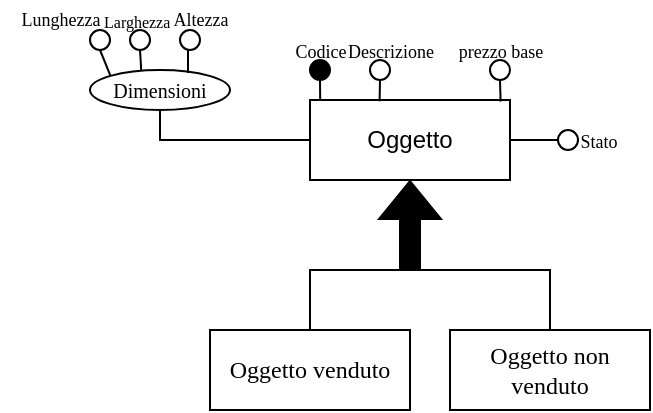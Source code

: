 <mxfile version="27.0.9">
  <diagram name="Pagina-1" id="62eeYRYBxYivXc4EpCm8">
    <mxGraphModel dx="739" dy="386" grid="1" gridSize="10" guides="1" tooltips="1" connect="1" arrows="1" fold="1" page="1" pageScale="1" pageWidth="827" pageHeight="1169" math="0" shadow="0">
      <root>
        <mxCell id="0" />
        <mxCell id="1" parent="0" />
        <mxCell id="HEdZP7zfLeFMdO8AJmWI-15" style="edgeStyle=orthogonalEdgeStyle;rounded=0;orthogonalLoop=1;jettySize=auto;html=1;exitX=1;exitY=0.5;exitDx=0;exitDy=0;entryX=0;entryY=0.5;entryDx=0;entryDy=0;endArrow=none;startFill=0;" edge="1" parent="1" source="dITzbdFzWob3oN51qDwJ-2" target="dITzbdFzWob3oN51qDwJ-29">
          <mxGeometry relative="1" as="geometry" />
        </mxCell>
        <mxCell id="dITzbdFzWob3oN51qDwJ-2" value="Oggetto" style="whiteSpace=wrap;html=1;align=center;" parent="1" vertex="1">
          <mxGeometry x="290" y="200" width="100" height="40" as="geometry" />
        </mxCell>
        <mxCell id="HEdZP7zfLeFMdO8AJmWI-13" style="edgeStyle=orthogonalEdgeStyle;rounded=0;orthogonalLoop=1;jettySize=auto;html=1;exitX=0.5;exitY=1;exitDx=0;exitDy=0;entryX=0;entryY=0.5;entryDx=0;entryDy=0;endArrow=none;startFill=0;" edge="1" parent="1" source="dITzbdFzWob3oN51qDwJ-3" target="dITzbdFzWob3oN51qDwJ-2">
          <mxGeometry relative="1" as="geometry">
            <Array as="points">
              <mxPoint x="215" y="220" />
            </Array>
          </mxGeometry>
        </mxCell>
        <mxCell id="dITzbdFzWob3oN51qDwJ-3" value="Dimensioni" style="ellipse;whiteSpace=wrap;html=1;align=center;fontSize=10;fontFamily=Times New Roman;" parent="1" vertex="1">
          <mxGeometry x="180" y="185" width="70" height="20" as="geometry" />
        </mxCell>
        <mxCell id="HEdZP7zfLeFMdO8AJmWI-8" style="rounded=0;orthogonalLoop=1;jettySize=auto;html=1;exitX=0.5;exitY=1;exitDx=0;exitDy=0;entryX=0;entryY=0;entryDx=0;entryDy=0;endArrow=none;startFill=0;" edge="1" parent="1" source="dITzbdFzWob3oN51qDwJ-5" target="dITzbdFzWob3oN51qDwJ-3">
          <mxGeometry relative="1" as="geometry" />
        </mxCell>
        <mxCell id="dITzbdFzWob3oN51qDwJ-5" value="" style="ellipse;whiteSpace=wrap;html=1;" parent="1" vertex="1">
          <mxGeometry x="180" y="165" width="10" height="10" as="geometry" />
        </mxCell>
        <mxCell id="dITzbdFzWob3oN51qDwJ-9" value="" style="ellipse;whiteSpace=wrap;html=1;" parent="1" vertex="1">
          <mxGeometry x="225" y="165" width="10" height="10" as="geometry" />
        </mxCell>
        <mxCell id="dITzbdFzWob3oN51qDwJ-13" value="Lunghezza" style="text;html=1;align=center;verticalAlign=middle;resizable=0;points=[];autosize=1;strokeColor=none;fillColor=none;fontSize=9;fontFamily=Times New Roman;" parent="1" vertex="1">
          <mxGeometry x="135" y="150" width="60" height="20" as="geometry" />
        </mxCell>
        <mxCell id="dITzbdFzWob3oN51qDwJ-17" value="Altezza" style="text;html=1;align=center;verticalAlign=middle;resizable=0;points=[];autosize=1;strokeColor=none;fillColor=none;fontFamily=Times New Roman;fontSize=9;" parent="1" vertex="1">
          <mxGeometry x="210" y="150" width="50" height="20" as="geometry" />
        </mxCell>
        <mxCell id="dITzbdFzWob3oN51qDwJ-18" value="Larghezza" style="text;whiteSpace=wrap;html=1;fontSize=8;fontFamily=Times New Roman;" parent="1" vertex="1">
          <mxGeometry x="185" y="150" width="40" height="20" as="geometry" />
        </mxCell>
        <mxCell id="dITzbdFzWob3oN51qDwJ-19" value="" style="ellipse;whiteSpace=wrap;html=1;fillColor=#000000;" parent="1" vertex="1">
          <mxGeometry x="290" y="180" width="10" height="10" as="geometry" />
        </mxCell>
        <mxCell id="dITzbdFzWob3oN51qDwJ-20" value="" style="ellipse;whiteSpace=wrap;html=1;" parent="1" vertex="1">
          <mxGeometry x="320" y="180" width="10" height="10" as="geometry" />
        </mxCell>
        <mxCell id="dITzbdFzWob3oN51qDwJ-22" style="edgeStyle=orthogonalEdgeStyle;rounded=0;orthogonalLoop=1;jettySize=auto;html=1;exitX=0.5;exitY=1;exitDx=0;exitDy=0;entryX=0.051;entryY=0.013;entryDx=0;entryDy=0;entryPerimeter=0;endArrow=none;startFill=0;" parent="1" source="dITzbdFzWob3oN51qDwJ-19" target="dITzbdFzWob3oN51qDwJ-2" edge="1">
          <mxGeometry relative="1" as="geometry" />
        </mxCell>
        <mxCell id="dITzbdFzWob3oN51qDwJ-23" value="&lt;font style=&quot;font-size: 9px;&quot; face=&quot;Times New Roman&quot;&gt;Codice&lt;/font&gt;" style="text;html=1;align=center;verticalAlign=middle;resizable=0;points=[];autosize=1;strokeColor=none;fillColor=none;" parent="1" vertex="1">
          <mxGeometry x="270" y="160" width="50" height="30" as="geometry" />
        </mxCell>
        <mxCell id="dITzbdFzWob3oN51qDwJ-24" value="&lt;font style=&quot;font-size: 9px;&quot; face=&quot;Times New Roman&quot;&gt;Descrizione&lt;/font&gt;" style="text;html=1;align=center;verticalAlign=middle;resizable=0;points=[];autosize=1;strokeColor=none;fillColor=none;" parent="1" vertex="1">
          <mxGeometry x="295" y="160" width="70" height="30" as="geometry" />
        </mxCell>
        <mxCell id="dITzbdFzWob3oN51qDwJ-26" style="edgeStyle=orthogonalEdgeStyle;rounded=0;orthogonalLoop=1;jettySize=auto;html=1;exitX=0.5;exitY=1;exitDx=0;exitDy=0;entryX=0.348;entryY=0.016;entryDx=0;entryDy=0;entryPerimeter=0;endArrow=none;startFill=0;" parent="1" source="dITzbdFzWob3oN51qDwJ-20" target="dITzbdFzWob3oN51qDwJ-2" edge="1">
          <mxGeometry relative="1" as="geometry" />
        </mxCell>
        <mxCell id="dITzbdFzWob3oN51qDwJ-27" value="" style="ellipse;whiteSpace=wrap;html=1;" parent="1" vertex="1">
          <mxGeometry x="200" y="165" width="10" height="10" as="geometry" />
        </mxCell>
        <mxCell id="dITzbdFzWob3oN51qDwJ-28" value="" style="ellipse;whiteSpace=wrap;html=1;" parent="1" vertex="1">
          <mxGeometry x="380" y="180" width="10" height="10" as="geometry" />
        </mxCell>
        <mxCell id="dITzbdFzWob3oN51qDwJ-29" value="" style="ellipse;whiteSpace=wrap;html=1;" parent="1" vertex="1">
          <mxGeometry x="414" y="215" width="10" height="10" as="geometry" />
        </mxCell>
        <mxCell id="dITzbdFzWob3oN51qDwJ-30" style="edgeStyle=orthogonalEdgeStyle;rounded=0;orthogonalLoop=1;jettySize=auto;html=1;exitX=0.5;exitY=1;exitDx=0;exitDy=0;entryX=0.953;entryY=0.02;entryDx=0;entryDy=0;entryPerimeter=0;endArrow=none;startFill=0;" parent="1" source="dITzbdFzWob3oN51qDwJ-28" target="dITzbdFzWob3oN51qDwJ-2" edge="1">
          <mxGeometry relative="1" as="geometry" />
        </mxCell>
        <mxCell id="dITzbdFzWob3oN51qDwJ-32" value="&lt;font style=&quot;font-size: 9px;&quot; face=&quot;Times New Roman&quot;&gt;prezzo base&lt;/font&gt;" style="text;html=1;align=center;verticalAlign=middle;resizable=0;points=[];autosize=1;strokeColor=none;fillColor=none;" parent="1" vertex="1">
          <mxGeometry x="350" y="160" width="70" height="30" as="geometry" />
        </mxCell>
        <mxCell id="dITzbdFzWob3oN51qDwJ-34" value="&lt;font style=&quot;font-size: 9px;&quot; face=&quot;Times New Roman&quot;&gt;Stato&lt;/font&gt;" style="text;html=1;align=center;verticalAlign=middle;resizable=0;points=[];autosize=1;strokeColor=none;fillColor=none;" parent="1" vertex="1">
          <mxGeometry x="414" y="205" width="40" height="30" as="geometry" />
        </mxCell>
        <mxCell id="HEdZP7zfLeFMdO8AJmWI-10" style="edgeStyle=orthogonalEdgeStyle;rounded=0;orthogonalLoop=1;jettySize=auto;html=1;exitX=0.5;exitY=1;exitDx=0;exitDy=0;entryX=0.366;entryY=0.008;entryDx=0;entryDy=0;entryPerimeter=0;endArrow=none;startFill=0;" edge="1" parent="1" source="dITzbdFzWob3oN51qDwJ-27" target="dITzbdFzWob3oN51qDwJ-3">
          <mxGeometry relative="1" as="geometry" />
        </mxCell>
        <mxCell id="HEdZP7zfLeFMdO8AJmWI-12" style="edgeStyle=orthogonalEdgeStyle;rounded=0;orthogonalLoop=1;jettySize=auto;html=1;exitX=0.5;exitY=1;exitDx=0;exitDy=0;entryX=0.7;entryY=0.078;entryDx=0;entryDy=0;entryPerimeter=0;endArrow=none;startFill=0;" edge="1" parent="1" source="dITzbdFzWob3oN51qDwJ-9" target="dITzbdFzWob3oN51qDwJ-3">
          <mxGeometry relative="1" as="geometry" />
        </mxCell>
        <mxCell id="HEdZP7zfLeFMdO8AJmWI-16" style="edgeStyle=orthogonalEdgeStyle;rounded=0;orthogonalLoop=1;jettySize=auto;html=1;exitX=0.5;exitY=0;exitDx=0;exitDy=0;endArrow=none;startFill=0;" edge="1" parent="1" source="HEdZP7zfLeFMdO8AJmWI-17">
          <mxGeometry relative="1" as="geometry">
            <mxPoint x="340" y="285" as="targetPoint" />
            <Array as="points">
              <mxPoint x="290" y="285" />
            </Array>
          </mxGeometry>
        </mxCell>
        <mxCell id="HEdZP7zfLeFMdO8AJmWI-17" value="&lt;font face=&quot;Times New Roman&quot;&gt;Oggetto venduto&lt;/font&gt;" style="whiteSpace=wrap;html=1;align=center;" vertex="1" parent="1">
          <mxGeometry x="240" y="315" width="100" height="40" as="geometry" />
        </mxCell>
        <mxCell id="HEdZP7zfLeFMdO8AJmWI-18" style="edgeStyle=orthogonalEdgeStyle;rounded=0;orthogonalLoop=1;jettySize=auto;html=1;exitX=0.5;exitY=0;exitDx=0;exitDy=0;endArrow=none;startFill=0;" edge="1" parent="1" source="HEdZP7zfLeFMdO8AJmWI-19">
          <mxGeometry relative="1" as="geometry">
            <mxPoint x="330" y="285" as="targetPoint" />
            <Array as="points">
              <mxPoint x="410" y="285" />
            </Array>
          </mxGeometry>
        </mxCell>
        <mxCell id="HEdZP7zfLeFMdO8AJmWI-19" value="&lt;font face=&quot;Times New Roman&quot;&gt;Oggetto non venduto&lt;/font&gt;" style="whiteSpace=wrap;html=1;align=center;" vertex="1" parent="1">
          <mxGeometry x="360" y="315" width="100" height="40" as="geometry" />
        </mxCell>
        <mxCell id="HEdZP7zfLeFMdO8AJmWI-20" value="" style="shape=flexArrow;endArrow=classic;html=1;rounded=0;entryX=0.5;entryY=1;entryDx=0;entryDy=0;labelBackgroundColor=none;fillColor=#000000;" edge="1" parent="1">
          <mxGeometry width="50" height="50" relative="1" as="geometry">
            <mxPoint x="340" y="285" as="sourcePoint" />
            <mxPoint x="340" y="240" as="targetPoint" />
          </mxGeometry>
        </mxCell>
      </root>
    </mxGraphModel>
  </diagram>
</mxfile>
